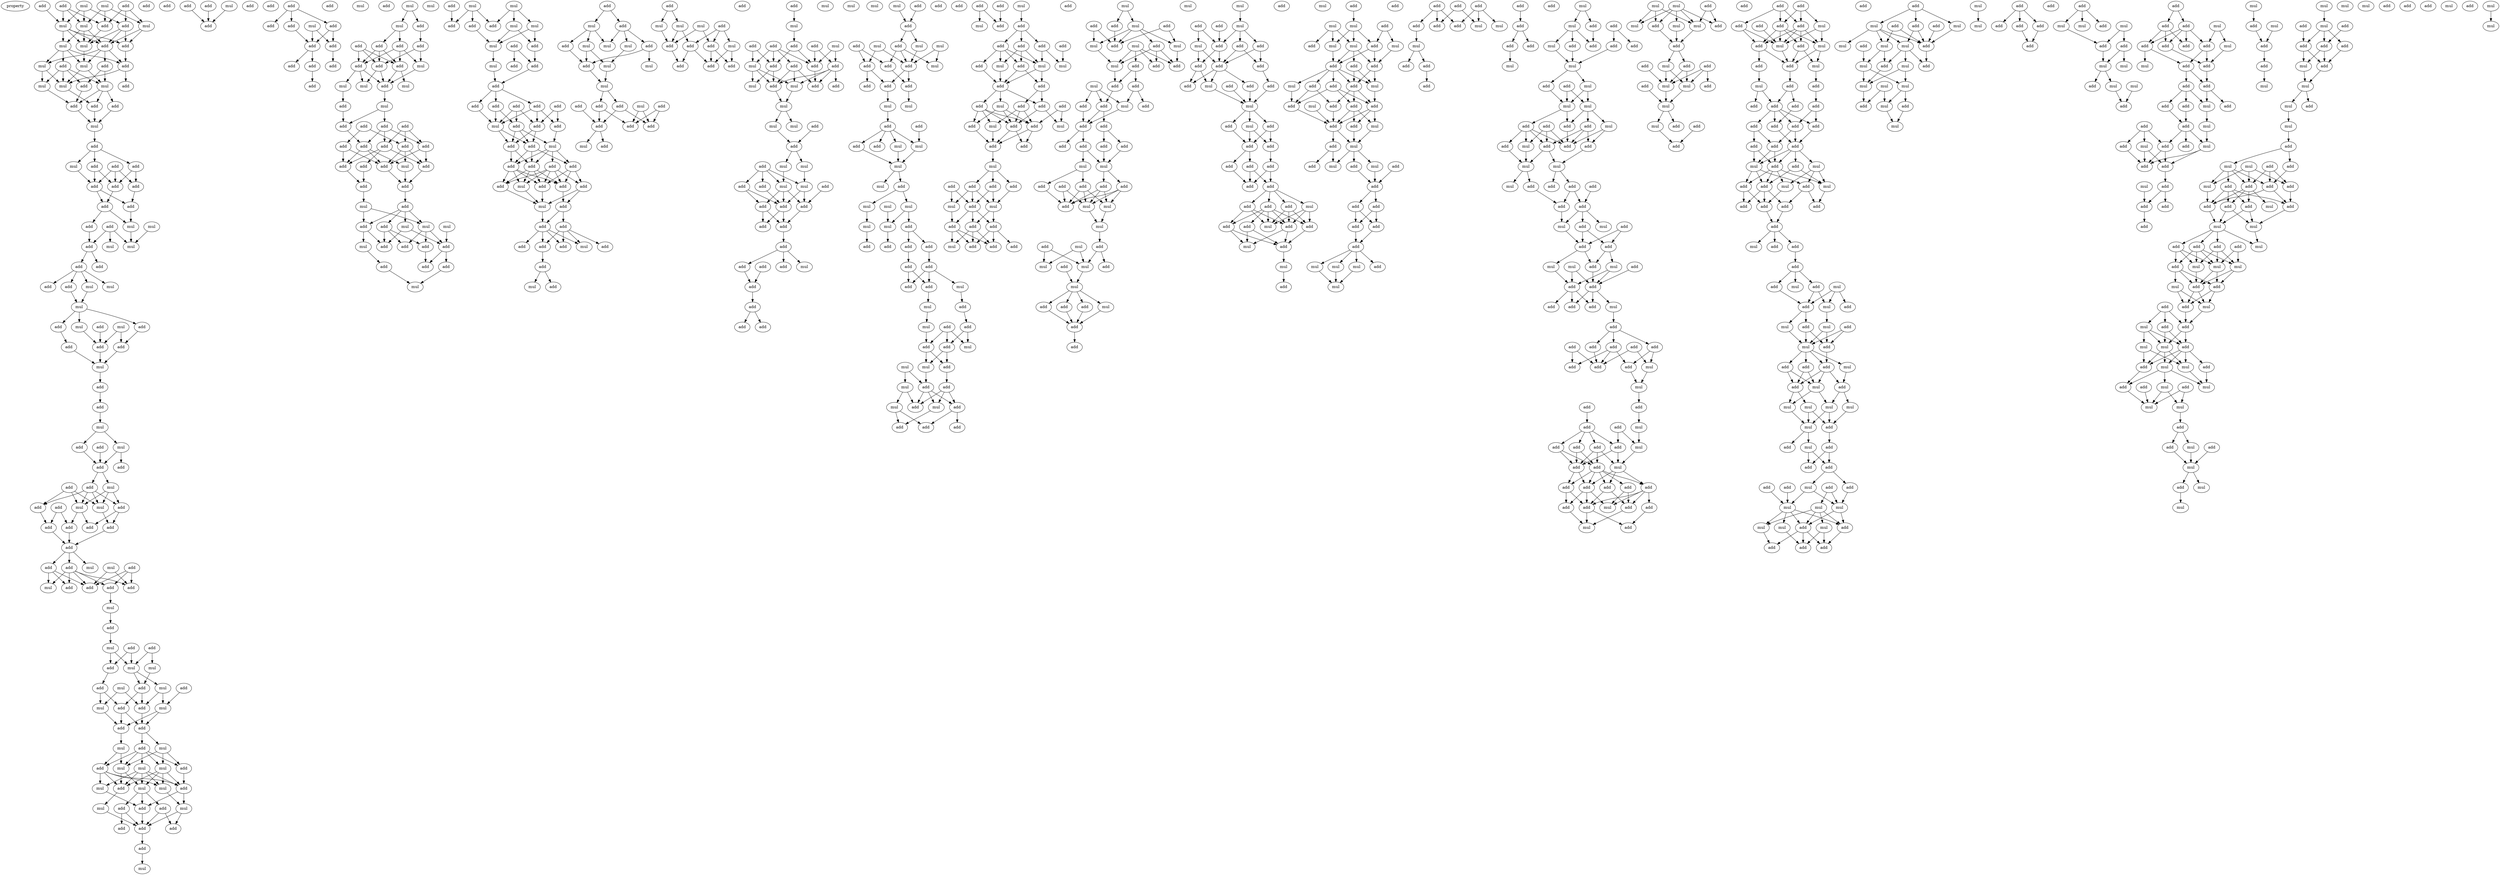 digraph {
    node [fontcolor=black]
    property [mul=2,lf=1.9]
    0 [ label = add ];
    1 [ label = add ];
    2 [ label = add ];
    3 [ label = mul ];
    4 [ label = mul ];
    5 [ label = add ];
    6 [ label = mul ];
    7 [ label = mul ];
    8 [ label = mul ];
    9 [ label = add ];
    10 [ label = add ];
    11 [ label = mul ];
    12 [ label = add ];
    13 [ label = mul ];
    14 [ label = add ];
    15 [ label = add ];
    16 [ label = mul ];
    17 [ label = add ];
    18 [ label = mul ];
    19 [ label = add ];
    20 [ label = add ];
    21 [ label = mul ];
    22 [ label = mul ];
    23 [ label = mul ];
    24 [ label = add ];
    25 [ label = add ];
    26 [ label = add ];
    27 [ label = mul ];
    28 [ label = add ];
    29 [ label = add ];
    30 [ label = add ];
    31 [ label = add ];
    32 [ label = add ];
    33 [ label = mul ];
    34 [ label = add ];
    35 [ label = add ];
    36 [ label = add ];
    37 [ label = add ];
    38 [ label = add ];
    39 [ label = add ];
    40 [ label = add ];
    41 [ label = add ];
    42 [ label = mul ];
    43 [ label = mul ];
    44 [ label = mul ];
    45 [ label = mul ];
    46 [ label = add ];
    47 [ label = add ];
    48 [ label = add ];
    49 [ label = add ];
    50 [ label = add ];
    51 [ label = mul ];
    52 [ label = mul ];
    53 [ label = mul ];
    54 [ label = mul ];
    55 [ label = add ];
    56 [ label = add ];
    57 [ label = mul ];
    58 [ label = add ];
    59 [ label = add ];
    60 [ label = add ];
    61 [ label = add ];
    62 [ label = mul ];
    63 [ label = add ];
    64 [ label = add ];
    65 [ label = add ];
    66 [ label = mul ];
    67 [ label = add ];
    68 [ label = add ];
    69 [ label = mul ];
    70 [ label = add ];
    71 [ label = mul ];
    72 [ label = add ];
    73 [ label = add ];
    74 [ label = add ];
    75 [ label = mul ];
    76 [ label = add ];
    77 [ label = add ];
    78 [ label = add ];
    79 [ label = mul ];
    80 [ label = mul ];
    81 [ label = add ];
    82 [ label = add ];
    83 [ label = add ];
    84 [ label = add ];
    85 [ label = add ];
    86 [ label = add ];
    87 [ label = add ];
    88 [ label = add ];
    89 [ label = mul ];
    90 [ label = mul ];
    91 [ label = add ];
    92 [ label = add ];
    93 [ label = mul ];
    94 [ label = add ];
    95 [ label = add ];
    96 [ label = add ];
    97 [ label = add ];
    98 [ label = mul ];
    99 [ label = add ];
    100 [ label = add ];
    101 [ label = add ];
    102 [ label = add ];
    103 [ label = mul ];
    104 [ label = mul ];
    105 [ label = add ];
    106 [ label = mul ];
    107 [ label = add ];
    108 [ label = add ];
    109 [ label = mul ];
    110 [ label = add ];
    111 [ label = mul ];
    112 [ label = mul ];
    113 [ label = add ];
    114 [ label = mul ];
    115 [ label = add ];
    116 [ label = add ];
    117 [ label = add ];
    118 [ label = add ];
    119 [ label = mul ];
    120 [ label = add ];
    121 [ label = mul ];
    122 [ label = add ];
    123 [ label = mul ];
    124 [ label = add ];
    125 [ label = mul ];
    126 [ label = mul ];
    127 [ label = add ];
    128 [ label = add ];
    129 [ label = mul ];
    130 [ label = mul ];
    131 [ label = mul ];
    132 [ label = add ];
    133 [ label = mul ];
    134 [ label = mul ];
    135 [ label = add ];
    136 [ label = add ];
    137 [ label = add ];
    138 [ label = add ];
    139 [ label = add ];
    140 [ label = add ];
    141 [ label = mul ];
    142 [ label = add ];
    143 [ label = add ];
    144 [ label = add ];
    145 [ label = add ];
    146 [ label = mul ];
    147 [ label = add ];
    148 [ label = add ];
    149 [ label = add ];
    150 [ label = add ];
    151 [ label = add ];
    152 [ label = add ];
    153 [ label = mul ];
    154 [ label = add ];
    155 [ label = add ];
    156 [ label = mul ];
    157 [ label = mul ];
    158 [ label = add ];
    159 [ label = add ];
    160 [ label = add ];
    161 [ label = add ];
    162 [ label = add ];
    163 [ label = mul ];
    164 [ label = add ];
    165 [ label = add ];
    166 [ label = add ];
    167 [ label = mul ];
    168 [ label = add ];
    169 [ label = mul ];
    170 [ label = mul ];
    171 [ label = add ];
    172 [ label = mul ];
    173 [ label = add ];
    174 [ label = add ];
    175 [ label = add ];
    176 [ label = add ];
    177 [ label = add ];
    178 [ label = add ];
    179 [ label = add ];
    180 [ label = add ];
    181 [ label = add ];
    182 [ label = add ];
    183 [ label = add ];
    184 [ label = add ];
    185 [ label = add ];
    186 [ label = mul ];
    187 [ label = mul ];
    188 [ label = add ];
    189 [ label = add ];
    190 [ label = mul ];
    191 [ label = add ];
    192 [ label = mul ];
    193 [ label = add ];
    194 [ label = add ];
    195 [ label = mul ];
    196 [ label = mul ];
    197 [ label = add ];
    198 [ label = add ];
    199 [ label = add ];
    200 [ label = add ];
    201 [ label = mul ];
    202 [ label = add ];
    203 [ label = add ];
    204 [ label = add ];
    205 [ label = mul ];
    206 [ label = mul ];
    207 [ label = mul ];
    208 [ label = add ];
    209 [ label = add ];
    210 [ label = mul ];
    211 [ label = add ];
    212 [ label = add ];
    213 [ label = mul ];
    214 [ label = mul ];
    215 [ label = add ];
    216 [ label = add ];
    217 [ label = add ];
    218 [ label = add ];
    219 [ label = mul ];
    220 [ label = add ];
    221 [ label = add ];
    222 [ label = add ];
    223 [ label = add ];
    224 [ label = add ];
    225 [ label = add ];
    226 [ label = mul ];
    227 [ label = add ];
    228 [ label = add ];
    229 [ label = add ];
    230 [ label = mul ];
    231 [ label = add ];
    232 [ label = add ];
    233 [ label = add ];
    234 [ label = add ];
    235 [ label = add ];
    236 [ label = add ];
    237 [ label = mul ];
    238 [ label = add ];
    239 [ label = add ];
    240 [ label = add ];
    241 [ label = add ];
    242 [ label = add ];
    243 [ label = mul ];
    244 [ label = add ];
    245 [ label = add ];
    246 [ label = add ];
    247 [ label = mul ];
    248 [ label = add ];
    249 [ label = add ];
    250 [ label = add ];
    251 [ label = add ];
    252 [ label = mul ];
    253 [ label = add ];
    254 [ label = add ];
    255 [ label = mul ];
    256 [ label = add ];
    257 [ label = mul ];
    258 [ label = add ];
    259 [ label = mul ];
    260 [ label = add ];
    261 [ label = mul ];
    262 [ label = add ];
    263 [ label = mul ];
    264 [ label = mul ];
    265 [ label = mul ];
    266 [ label = mul ];
    267 [ label = add ];
    268 [ label = add ];
    269 [ label = add ];
    270 [ label = add ];
    271 [ label = add ];
    272 [ label = add ];
    273 [ label = add ];
    274 [ label = mul ];
    275 [ label = add ];
    276 [ label = add ];
    277 [ label = mul ];
    278 [ label = mul ];
    279 [ label = mul ];
    280 [ label = add ];
    281 [ label = add ];
    282 [ label = mul ];
    283 [ label = add ];
    284 [ label = add ];
    285 [ label = add ];
    286 [ label = add ];
    287 [ label = add ];
    288 [ label = add ];
    289 [ label = add ];
    290 [ label = mul ];
    291 [ label = mul ];
    292 [ label = add ];
    293 [ label = add ];
    294 [ label = add ];
    295 [ label = add ];
    296 [ label = mul ];
    297 [ label = add ];
    298 [ label = mul ];
    299 [ label = add ];
    300 [ label = add ];
    301 [ label = add ];
    302 [ label = add ];
    303 [ label = mul ];
    304 [ label = add ];
    305 [ label = add ];
    306 [ label = mul ];
    307 [ label = mul ];
    308 [ label = mul ];
    309 [ label = mul ];
    310 [ label = add ];
    311 [ label = mul ];
    312 [ label = add ];
    313 [ label = mul ];
    314 [ label = mul ];
    315 [ label = add ];
    316 [ label = mul ];
    317 [ label = add ];
    318 [ label = mul ];
    319 [ label = add ];
    320 [ label = add ];
    321 [ label = add ];
    322 [ label = add ];
    323 [ label = add ];
    324 [ label = add ];
    325 [ label = add ];
    326 [ label = add ];
    327 [ label = add ];
    328 [ label = add ];
    329 [ label = add ];
    330 [ label = mul ];
    331 [ label = mul ];
    332 [ label = add ];
    333 [ label = add ];
    334 [ label = mul ];
    335 [ label = add ];
    336 [ label = add ];
    337 [ label = add ];
    338 [ label = add ];
    339 [ label = add ];
    340 [ label = mul ];
    341 [ label = mul ];
    342 [ label = mul ];
    343 [ label = add ];
    344 [ label = add ];
    345 [ label = add ];
    346 [ label = mul ];
    347 [ label = add ];
    348 [ label = add ];
    349 [ label = add ];
    350 [ label = add ];
    351 [ label = mul ];
    352 [ label = mul ];
    353 [ label = add ];
    354 [ label = add ];
    355 [ label = mul ];
    356 [ label = add ];
    357 [ label = mul ];
    358 [ label = add ];
    359 [ label = mul ];
    360 [ label = mul ];
    361 [ label = add ];
    362 [ label = mul ];
    363 [ label = mul ];
    364 [ label = mul ];
    365 [ label = add ];
    366 [ label = mul ];
    367 [ label = add ];
    368 [ label = mul ];
    369 [ label = add ];
    370 [ label = add ];
    371 [ label = add ];
    372 [ label = add ];
    373 [ label = add ];
    374 [ label = add ];
    375 [ label = add ];
    376 [ label = add ];
    377 [ label = mul ];
    378 [ label = add ];
    379 [ label = mul ];
    380 [ label = add ];
    381 [ label = add ];
    382 [ label = mul ];
    383 [ label = add ];
    384 [ label = add ];
    385 [ label = mul ];
    386 [ label = add ];
    387 [ label = mul ];
    388 [ label = mul ];
    389 [ label = add ];
    390 [ label = add ];
    391 [ label = mul ];
    392 [ label = add ];
    393 [ label = mul ];
    394 [ label = add ];
    395 [ label = add ];
    396 [ label = mul ];
    397 [ label = add ];
    398 [ label = add ];
    399 [ label = add ];
    400 [ label = add ];
    401 [ label = add ];
    402 [ label = mul ];
    403 [ label = add ];
    404 [ label = mul ];
    405 [ label = add ];
    406 [ label = add ];
    407 [ label = add ];
    408 [ label = add ];
    409 [ label = add ];
    410 [ label = add ];
    411 [ label = mul ];
    412 [ label = add ];
    413 [ label = mul ];
    414 [ label = mul ];
    415 [ label = add ];
    416 [ label = add ];
    417 [ label = add ];
    418 [ label = add ];
    419 [ label = add ];
    420 [ label = mul ];
    421 [ label = add ];
    422 [ label = mul ];
    423 [ label = add ];
    424 [ label = add ];
    425 [ label = mul ];
    426 [ label = add ];
    427 [ label = add ];
    428 [ label = add ];
    429 [ label = mul ];
    430 [ label = add ];
    431 [ label = add ];
    432 [ label = add ];
    433 [ label = add ];
    434 [ label = add ];
    435 [ label = add ];
    436 [ label = mul ];
    437 [ label = mul ];
    438 [ label = add ];
    439 [ label = add ];
    440 [ label = add ];
    441 [ label = add ];
    442 [ label = add ];
    443 [ label = mul ];
    444 [ label = add ];
    445 [ label = mul ];
    446 [ label = add ];
    447 [ label = mul ];
    448 [ label = add ];
    449 [ label = add ];
    450 [ label = add ];
    451 [ label = mul ];
    452 [ label = mul ];
    453 [ label = add ];
    454 [ label = mul ];
    455 [ label = mul ];
    456 [ label = add ];
    457 [ label = add ];
    458 [ label = add ];
    459 [ label = add ];
    460 [ label = add ];
    461 [ label = mul ];
    462 [ label = add ];
    463 [ label = mul ];
    464 [ label = add ];
    465 [ label = add ];
    466 [ label = add ];
    467 [ label = add ];
    468 [ label = add ];
    469 [ label = add ];
    470 [ label = add ];
    471 [ label = add ];
    472 [ label = mul ];
    473 [ label = mul ];
    474 [ label = add ];
    475 [ label = add ];
    476 [ label = add ];
    477 [ label = add ];
    478 [ label = add ];
    479 [ label = mul ];
    480 [ label = mul ];
    481 [ label = add ];
    482 [ label = mul ];
    483 [ label = mul ];
    484 [ label = mul ];
    485 [ label = add ];
    486 [ label = add ];
    487 [ label = mul ];
    488 [ label = mul ];
    489 [ label = add ];
    490 [ label = add ];
    491 [ label = mul ];
    492 [ label = add ];
    493 [ label = add ];
    494 [ label = add ];
    495 [ label = mul ];
    496 [ label = add ];
    497 [ label = add ];
    498 [ label = mul ];
    499 [ label = mul ];
    500 [ label = add ];
    501 [ label = add ];
    502 [ label = add ];
    503 [ label = add ];
    504 [ label = mul ];
    505 [ label = add ];
    506 [ label = add ];
    507 [ label = add ];
    508 [ label = add ];
    509 [ label = add ];
    510 [ label = add ];
    511 [ label = add ];
    512 [ label = add ];
    513 [ label = mul ];
    514 [ label = mul ];
    515 [ label = add ];
    516 [ label = mul ];
    517 [ label = add ];
    518 [ label = add ];
    519 [ label = add ];
    520 [ label = add ];
    521 [ label = mul ];
    522 [ label = add ];
    523 [ label = add ];
    524 [ label = add ];
    525 [ label = add ];
    526 [ label = add ];
    527 [ label = add ];
    528 [ label = add ];
    529 [ label = add ];
    530 [ label = mul ];
    531 [ label = add ];
    532 [ label = mul ];
    533 [ label = add ];
    534 [ label = add ];
    535 [ label = add ];
    536 [ label = add ];
    537 [ label = mul ];
    538 [ label = mul ];
    539 [ label = add ];
    540 [ label = add ];
    541 [ label = mul ];
    542 [ label = add ];
    543 [ label = mul ];
    544 [ label = add ];
    545 [ label = add ];
    546 [ label = mul ];
    547 [ label = mul ];
    548 [ label = mul ];
    549 [ label = add ];
    550 [ label = add ];
    551 [ label = add ];
    552 [ label = mul ];
    553 [ label = mul ];
    554 [ label = add ];
    555 [ label = add ];
    556 [ label = add ];
    557 [ label = add ];
    558 [ label = mul ];
    559 [ label = add ];
    560 [ label = add ];
    561 [ label = add ];
    562 [ label = mul ];
    563 [ label = add ];
    564 [ label = add ];
    565 [ label = mul ];
    566 [ label = add ];
    567 [ label = add ];
    568 [ label = add ];
    569 [ label = mul ];
    570 [ label = mul ];
    571 [ label = add ];
    572 [ label = add ];
    573 [ label = add ];
    574 [ label = add ];
    575 [ label = add ];
    576 [ label = add ];
    577 [ label = add ];
    578 [ label = add ];
    579 [ label = mul ];
    580 [ label = mul ];
    581 [ label = mul ];
    582 [ label = add ];
    583 [ label = mul ];
    584 [ label = add ];
    585 [ label = add ];
    586 [ label = add ];
    587 [ label = add ];
    588 [ label = add ];
    589 [ label = mul ];
    590 [ label = add ];
    591 [ label = mul ];
    592 [ label = mul ];
    593 [ label = add ];
    594 [ label = add ];
    595 [ label = add ];
    596 [ label = add ];
    597 [ label = add ];
    598 [ label = add ];
    599 [ label = add ];
    600 [ label = add ];
    601 [ label = mul ];
    602 [ label = mul ];
    603 [ label = mul ];
    604 [ label = add ];
    605 [ label = add ];
    606 [ label = add ];
    607 [ label = mul ];
    608 [ label = add ];
    609 [ label = add ];
    610 [ label = add ];
    611 [ label = mul ];
    612 [ label = mul ];
    613 [ label = add ];
    614 [ label = add ];
    615 [ label = mul ];
    616 [ label = mul ];
    617 [ label = add ];
    618 [ label = add ];
    619 [ label = mul ];
    620 [ label = add ];
    621 [ label = add ];
    622 [ label = add ];
    623 [ label = add ];
    624 [ label = add ];
    625 [ label = mul ];
    626 [ label = add ];
    627 [ label = mul ];
    628 [ label = mul ];
    629 [ label = add ];
    630 [ label = add ];
    631 [ label = add ];
    632 [ label = mul ];
    633 [ label = add ];
    634 [ label = add ];
    635 [ label = add ];
    636 [ label = mul ];
    637 [ label = add ];
    638 [ label = mul ];
    639 [ label = add ];
    640 [ label = add ];
    641 [ label = add ];
    642 [ label = mul ];
    643 [ label = add ];
    644 [ label = add ];
    645 [ label = mul ];
    646 [ label = mul ];
    647 [ label = add ];
    648 [ label = add ];
    649 [ label = add ];
    650 [ label = add ];
    651 [ label = add ];
    652 [ label = mul ];
    653 [ label = add ];
    654 [ label = add ];
    655 [ label = add ];
    656 [ label = add ];
    657 [ label = add ];
    658 [ label = add ];
    659 [ label = add ];
    660 [ label = mul ];
    661 [ label = add ];
    662 [ label = add ];
    663 [ label = mul ];
    664 [ label = add ];
    665 [ label = add ];
    666 [ label = add ];
    667 [ label = mul ];
    668 [ label = add ];
    669 [ label = add ];
    670 [ label = mul ];
    671 [ label = add ];
    672 [ label = add ];
    673 [ label = add ];
    674 [ label = mul ];
    675 [ label = add ];
    676 [ label = add ];
    677 [ label = add ];
    678 [ label = add ];
    679 [ label = add ];
    680 [ label = add ];
    681 [ label = add ];
    682 [ label = add ];
    683 [ label = add ];
    684 [ label = mul ];
    685 [ label = add ];
    686 [ label = add ];
    687 [ label = mul ];
    688 [ label = add ];
    689 [ label = mul ];
    690 [ label = add ];
    691 [ label = mul ];
    692 [ label = add ];
    693 [ label = add ];
    694 [ label = mul ];
    695 [ label = mul ];
    696 [ label = mul ];
    697 [ label = add ];
    698 [ label = add ];
    699 [ label = add ];
    700 [ label = add ];
    701 [ label = mul ];
    702 [ label = mul ];
    703 [ label = mul ];
    704 [ label = add ];
    705 [ label = add ];
    706 [ label = mul ];
    707 [ label = mul ];
    708 [ label = add ];
    709 [ label = add ];
    710 [ label = add ];
    711 [ label = add ];
    712 [ label = add ];
    713 [ label = add ];
    714 [ label = add ];
    715 [ label = add ];
    716 [ label = mul ];
    717 [ label = add ];
    718 [ label = add ];
    719 [ label = add ];
    720 [ label = add ];
    721 [ label = mul ];
    722 [ label = mul ];
    723 [ label = add ];
    724 [ label = add ];
    725 [ label = mul ];
    726 [ label = add ];
    727 [ label = add ];
    728 [ label = mul ];
    729 [ label = add ];
    730 [ label = add ];
    731 [ label = add ];
    732 [ label = add ];
    733 [ label = add ];
    734 [ label = add ];
    735 [ label = add ];
    736 [ label = add ];
    737 [ label = add ];
    738 [ label = add ];
    739 [ label = add ];
    740 [ label = add ];
    741 [ label = mul ];
    742 [ label = add ];
    743 [ label = mul ];
    744 [ label = mul ];
    745 [ label = add ];
    746 [ label = add ];
    747 [ label = add ];
    748 [ label = mul ];
    749 [ label = add ];
    750 [ label = add ];
    751 [ label = add ];
    752 [ label = add ];
    753 [ label = add ];
    754 [ label = add ];
    755 [ label = mul ];
    756 [ label = add ];
    757 [ label = add ];
    758 [ label = add ];
    759 [ label = add ];
    760 [ label = mul ];
    761 [ label = add ];
    762 [ label = mul ];
    763 [ label = add ];
    764 [ label = add ];
    765 [ label = mul ];
    766 [ label = mul ];
    767 [ label = add ];
    768 [ label = add ];
    769 [ label = mul ];
    770 [ label = add ];
    771 [ label = mul ];
    772 [ label = mul ];
    773 [ label = add ];
    774 [ label = add ];
    775 [ label = add ];
    776 [ label = mul ];
    777 [ label = add ];
    778 [ label = add ];
    779 [ label = mul ];
    780 [ label = mul ];
    781 [ label = mul ];
    782 [ label = mul ];
    783 [ label = mul ];
    784 [ label = add ];
    785 [ label = add ];
    786 [ label = add ];
    787 [ label = mul ];
    788 [ label = add ];
    789 [ label = add ];
    790 [ label = add ];
    791 [ label = add ];
    792 [ label = add ];
    793 [ label = add ];
    794 [ label = mul ];
    795 [ label = mul ];
    796 [ label = mul ];
    797 [ label = mul ];
    798 [ label = add ];
    799 [ label = mul ];
    800 [ label = mul ];
    801 [ label = mul ];
    802 [ label = add ];
    803 [ label = add ];
    804 [ label = add ];
    805 [ label = add ];
    806 [ label = add ];
    807 [ label = add ];
    808 [ label = add ];
    809 [ label = mul ];
    810 [ label = add ];
    811 [ label = mul ];
    812 [ label = mul ];
    813 [ label = mul ];
    814 [ label = mul ];
    815 [ label = add ];
    816 [ label = add ];
    817 [ label = mul ];
    818 [ label = add ];
    819 [ label = add ];
    820 [ label = mul ];
    821 [ label = mul ];
    822 [ label = mul ];
    823 [ label = mul ];
    824 [ label = add ];
    825 [ label = mul ];
    826 [ label = add ];
    827 [ label = mul ];
    828 [ label = mul ];
    829 [ label = mul ];
    830 [ label = add ];
    831 [ label = add ];
    832 [ label = add ];
    833 [ label = add ];
    834 [ label = add ];
    835 [ label = add ];
    836 [ label = add ];
    837 [ label = mul ];
    838 [ label = mul ];
    839 [ label = mul ];
    840 [ label = add ];
    841 [ label = add ];
    842 [ label = add ];
    843 [ label = mul ];
    844 [ label = mul ];
    845 [ label = add ];
    846 [ label = mul ];
    847 [ label = mul ];
    848 [ label = add ];
    849 [ label = add ];
    850 [ label = add ];
    851 [ label = mul ];
    852 [ label = add ];
    853 [ label = add ];
    854 [ label = add ];
    855 [ label = mul ];
    856 [ label = add ];
    857 [ label = add ];
    858 [ label = add ];
    859 [ label = add ];
    860 [ label = mul ];
    861 [ label = add ];
    862 [ label = add ];
    863 [ label = add ];
    864 [ label = mul ];
    865 [ label = add ];
    866 [ label = add ];
    867 [ label = mul ];
    868 [ label = add ];
    869 [ label = add ];
    870 [ label = add ];
    871 [ label = add ];
    872 [ label = mul ];
    873 [ label = add ];
    874 [ label = mul ];
    875 [ label = add ];
    876 [ label = add ];
    877 [ label = mul ];
    878 [ label = add ];
    879 [ label = add ];
    880 [ label = add ];
    881 [ label = add ];
    882 [ label = mul ];
    883 [ label = add ];
    884 [ label = mul ];
    885 [ label = add ];
    886 [ label = add ];
    887 [ label = mul ];
    888 [ label = mul ];
    889 [ label = add ];
    890 [ label = mul ];
    891 [ label = add ];
    892 [ label = add ];
    893 [ label = add ];
    894 [ label = mul ];
    895 [ label = add ];
    896 [ label = add ];
    897 [ label = mul ];
    898 [ label = mul ];
    899 [ label = mul ];
    900 [ label = add ];
    901 [ label = mul ];
    902 [ label = add ];
    903 [ label = mul ];
    904 [ label = add ];
    905 [ label = add ];
    906 [ label = mul ];
    907 [ label = add ];
    908 [ label = add ];
    909 [ label = mul ];
    910 [ label = add ];
    911 [ label = mul ];
    912 [ label = add ];
    913 [ label = add ];
    914 [ label = add ];
    915 [ label = add ];
    916 [ label = add ];
    917 [ label = add ];
    918 [ label = add ];
    919 [ label = mul ];
    920 [ label = mul ];
    921 [ label = mul ];
    922 [ label = add ];
    923 [ label = add ];
    924 [ label = add ];
    925 [ label = add ];
    926 [ label = mul ];
    927 [ label = mul ];
    928 [ label = add ];
    929 [ label = mul ];
    930 [ label = mul ];
    931 [ label = add ];
    932 [ label = add ];
    933 [ label = mul ];
    934 [ label = add ];
    935 [ label = add ];
    936 [ label = mul ];
    937 [ label = mul ];
    938 [ label = add ];
    939 [ label = add ];
    940 [ label = mul ];
    941 [ label = add ];
    942 [ label = mul ];
    943 [ label = mul ];
    944 [ label = add ];
    945 [ label = add ];
    946 [ label = mul ];
    947 [ label = mul ];
    948 [ label = add ];
    949 [ label = add ];
    950 [ label = mul ];
    951 [ label = add ];
    952 [ label = mul ];
    953 [ label = mul ];
    954 [ label = add ];
    955 [ label = add ];
    956 [ label = mul ];
    957 [ label = add ];
    958 [ label = add ];
    959 [ label = mul ];
    960 [ label = add ];
    961 [ label = mul ];
    962 [ label = add ];
    963 [ label = mul ];
    964 [ label = mul ];
    965 [ label = mul ];
    966 [ label = mul ];
    0 -> 8 [ name = 0 ];
    1 -> 5 [ name = 1 ];
    1 -> 6 [ name = 2 ];
    1 -> 8 [ name = 3 ];
    2 -> 5 [ name = 4 ];
    2 -> 7 [ name = 5 ];
    2 -> 9 [ name = 6 ];
    3 -> 6 [ name = 7 ];
    3 -> 8 [ name = 8 ];
    3 -> 9 [ name = 9 ];
    4 -> 5 [ name = 10 ];
    4 -> 6 [ name = 11 ];
    4 -> 7 [ name = 12 ];
    5 -> 11 [ name = 13 ];
    6 -> 10 [ name = 14 ];
    6 -> 11 [ name = 15 ];
    6 -> 13 [ name = 16 ];
    7 -> 10 [ name = 17 ];
    7 -> 12 [ name = 18 ];
    8 -> 10 [ name = 19 ];
    8 -> 11 [ name = 20 ];
    8 -> 12 [ name = 21 ];
    8 -> 13 [ name = 22 ];
    9 -> 10 [ name = 23 ];
    9 -> 11 [ name = 24 ];
    9 -> 12 [ name = 25 ];
    10 -> 14 [ name = 26 ];
    10 -> 15 [ name = 27 ];
    10 -> 16 [ name = 28 ];
    10 -> 18 [ name = 29 ];
    11 -> 16 [ name = 30 ];
    12 -> 15 [ name = 31 ];
    13 -> 15 [ name = 32 ];
    13 -> 16 [ name = 33 ];
    13 -> 17 [ name = 34 ];
    13 -> 18 [ name = 35 ];
    14 -> 19 [ name = 36 ];
    14 -> 22 [ name = 37 ];
    15 -> 20 [ name = 38 ];
    15 -> 23 [ name = 39 ];
    16 -> 22 [ name = 40 ];
    16 -> 23 [ name = 41 ];
    17 -> 19 [ name = 42 ];
    17 -> 21 [ name = 43 ];
    17 -> 22 [ name = 44 ];
    17 -> 23 [ name = 45 ];
    18 -> 21 [ name = 46 ];
    18 -> 23 [ name = 47 ];
    19 -> 26 [ name = 48 ];
    21 -> 26 [ name = 49 ];
    22 -> 24 [ name = 50 ];
    22 -> 25 [ name = 51 ];
    22 -> 26 [ name = 52 ];
    23 -> 25 [ name = 53 ];
    24 -> 27 [ name = 54 ];
    25 -> 27 [ name = 55 ];
    26 -> 27 [ name = 56 ];
    27 -> 28 [ name = 57 ];
    28 -> 30 [ name = 58 ];
    28 -> 33 [ name = 59 ];
    28 -> 34 [ name = 60 ];
    30 -> 36 [ name = 61 ];
    30 -> 37 [ name = 62 ];
    32 -> 35 [ name = 63 ];
    32 -> 36 [ name = 64 ];
    32 -> 37 [ name = 65 ];
    33 -> 36 [ name = 66 ];
    34 -> 35 [ name = 67 ];
    34 -> 37 [ name = 68 ];
    35 -> 39 [ name = 69 ];
    36 -> 38 [ name = 70 ];
    36 -> 39 [ name = 71 ];
    37 -> 38 [ name = 72 ];
    38 -> 40 [ name = 73 ];
    38 -> 42 [ name = 74 ];
    39 -> 42 [ name = 75 ];
    40 -> 46 [ name = 76 ];
    41 -> 44 [ name = 77 ];
    41 -> 45 [ name = 78 ];
    41 -> 46 [ name = 79 ];
    42 -> 44 [ name = 80 ];
    43 -> 44 [ name = 81 ];
    46 -> 47 [ name = 82 ];
    46 -> 48 [ name = 83 ];
    47 -> 49 [ name = 84 ];
    47 -> 50 [ name = 85 ];
    47 -> 51 [ name = 86 ];
    47 -> 52 [ name = 87 ];
    50 -> 53 [ name = 88 ];
    51 -> 53 [ name = 89 ];
    53 -> 54 [ name = 90 ];
    53 -> 55 [ name = 91 ];
    53 -> 56 [ name = 92 ];
    54 -> 61 [ name = 93 ];
    55 -> 60 [ name = 94 ];
    56 -> 59 [ name = 95 ];
    57 -> 59 [ name = 96 ];
    57 -> 61 [ name = 97 ];
    58 -> 61 [ name = 98 ];
    59 -> 62 [ name = 99 ];
    60 -> 62 [ name = 100 ];
    61 -> 62 [ name = 101 ];
    62 -> 64 [ name = 102 ];
    63 -> 68 [ name = 103 ];
    64 -> 67 [ name = 104 ];
    65 -> 68 [ name = 105 ];
    66 -> 68 [ name = 106 ];
    67 -> 69 [ name = 107 ];
    69 -> 71 [ name = 108 ];
    69 -> 72 [ name = 109 ];
    70 -> 74 [ name = 110 ];
    71 -> 73 [ name = 111 ];
    71 -> 74 [ name = 112 ];
    72 -> 74 [ name = 113 ];
    74 -> 75 [ name = 114 ];
    74 -> 76 [ name = 115 ];
    75 -> 79 [ name = 116 ];
    75 -> 80 [ name = 117 ];
    75 -> 82 [ name = 118 ];
    76 -> 79 [ name = 119 ];
    76 -> 80 [ name = 120 ];
    76 -> 81 [ name = 121 ];
    76 -> 82 [ name = 122 ];
    77 -> 79 [ name = 123 ];
    77 -> 80 [ name = 124 ];
    77 -> 81 [ name = 125 ];
    78 -> 84 [ name = 126 ];
    78 -> 85 [ name = 127 ];
    79 -> 83 [ name = 128 ];
    79 -> 84 [ name = 129 ];
    80 -> 86 [ name = 130 ];
    81 -> 85 [ name = 131 ];
    82 -> 83 [ name = 132 ];
    82 -> 86 [ name = 133 ];
    84 -> 87 [ name = 134 ];
    85 -> 87 [ name = 135 ];
    86 -> 87 [ name = 136 ];
    87 -> 90 [ name = 137 ];
    87 -> 91 [ name = 138 ];
    87 -> 92 [ name = 139 ];
    88 -> 94 [ name = 140 ];
    88 -> 95 [ name = 141 ];
    88 -> 97 [ name = 142 ];
    89 -> 94 [ name = 143 ];
    89 -> 95 [ name = 144 ];
    91 -> 93 [ name = 145 ];
    91 -> 94 [ name = 146 ];
    91 -> 95 [ name = 147 ];
    91 -> 96 [ name = 148 ];
    91 -> 97 [ name = 149 ];
    92 -> 93 [ name = 150 ];
    92 -> 95 [ name = 151 ];
    92 -> 96 [ name = 152 ];
    97 -> 98 [ name = 153 ];
    98 -> 100 [ name = 154 ];
    100 -> 103 [ name = 155 ];
    101 -> 104 [ name = 156 ];
    101 -> 106 [ name = 157 ];
    102 -> 104 [ name = 158 ];
    102 -> 105 [ name = 159 ];
    103 -> 104 [ name = 160 ];
    103 -> 105 [ name = 161 ];
    104 -> 108 [ name = 162 ];
    104 -> 111 [ name = 163 ];
    105 -> 110 [ name = 164 ];
    106 -> 108 [ name = 165 ];
    107 -> 112 [ name = 166 ];
    108 -> 113 [ name = 167 ];
    108 -> 115 [ name = 168 ];
    109 -> 114 [ name = 169 ];
    109 -> 115 [ name = 170 ];
    110 -> 113 [ name = 171 ];
    110 -> 114 [ name = 172 ];
    111 -> 112 [ name = 173 ];
    111 -> 115 [ name = 174 ];
    112 -> 116 [ name = 175 ];
    112 -> 118 [ name = 176 ];
    113 -> 116 [ name = 177 ];
    113 -> 118 [ name = 178 ];
    114 -> 118 [ name = 179 ];
    115 -> 116 [ name = 180 ];
    116 -> 120 [ name = 181 ];
    116 -> 121 [ name = 182 ];
    118 -> 119 [ name = 183 ];
    119 -> 122 [ name = 184 ];
    119 -> 125 [ name = 185 ];
    120 -> 122 [ name = 186 ];
    120 -> 123 [ name = 187 ];
    120 -> 124 [ name = 188 ];
    120 -> 125 [ name = 189 ];
    120 -> 126 [ name = 190 ];
    121 -> 123 [ name = 191 ];
    121 -> 124 [ name = 192 ];
    121 -> 125 [ name = 193 ];
    122 -> 127 [ name = 194 ];
    122 -> 128 [ name = 195 ];
    122 -> 129 [ name = 196 ];
    122 -> 130 [ name = 197 ];
    123 -> 127 [ name = 198 ];
    123 -> 128 [ name = 199 ];
    123 -> 129 [ name = 200 ];
    123 -> 131 [ name = 201 ];
    124 -> 127 [ name = 202 ];
    125 -> 128 [ name = 203 ];
    125 -> 131 [ name = 204 ];
    126 -> 127 [ name = 205 ];
    126 -> 128 [ name = 206 ];
    126 -> 129 [ name = 207 ];
    126 -> 130 [ name = 208 ];
    126 -> 131 [ name = 209 ];
    127 -> 132 [ name = 210 ];
    127 -> 134 [ name = 211 ];
    128 -> 133 [ name = 212 ];
    129 -> 134 [ name = 213 ];
    130 -> 132 [ name = 214 ];
    131 -> 132 [ name = 215 ];
    131 -> 135 [ name = 216 ];
    131 -> 136 [ name = 217 ];
    132 -> 138 [ name = 218 ];
    133 -> 138 [ name = 219 ];
    134 -> 137 [ name = 220 ];
    134 -> 138 [ name = 221 ];
    135 -> 137 [ name = 222 ];
    135 -> 138 [ name = 223 ];
    136 -> 138 [ name = 224 ];
    136 -> 139 [ name = 225 ];
    138 -> 140 [ name = 226 ];
    140 -> 141 [ name = 227 ];
    142 -> 143 [ name = 228 ];
    142 -> 144 [ name = 229 ];
    142 -> 145 [ name = 230 ];
    144 -> 148 [ name = 231 ];
    144 -> 149 [ name = 232 ];
    145 -> 148 [ name = 233 ];
    146 -> 148 [ name = 234 ];
    146 -> 149 [ name = 235 ];
    148 -> 150 [ name = 236 ];
    148 -> 152 [ name = 237 ];
    149 -> 151 [ name = 238 ];
    152 -> 155 [ name = 239 ];
    156 -> 157 [ name = 240 ];
    156 -> 158 [ name = 241 ];
    157 -> 159 [ name = 242 ];
    157 -> 162 [ name = 243 ];
    158 -> 161 [ name = 244 ];
    159 -> 164 [ name = 245 ];
    159 -> 165 [ name = 246 ];
    159 -> 166 [ name = 247 ];
    160 -> 164 [ name = 248 ];
    160 -> 165 [ name = 249 ];
    160 -> 166 [ name = 250 ];
    161 -> 163 [ name = 251 ];
    161 -> 164 [ name = 252 ];
    162 -> 163 [ name = 253 ];
    162 -> 165 [ name = 254 ];
    162 -> 166 [ name = 255 ];
    163 -> 168 [ name = 256 ];
    164 -> 168 [ name = 257 ];
    164 -> 170 [ name = 258 ];
    165 -> 168 [ name = 259 ];
    165 -> 169 [ name = 260 ];
    166 -> 167 [ name = 261 ];
    166 -> 168 [ name = 262 ];
    166 -> 170 [ name = 263 ];
    167 -> 171 [ name = 264 ];
    168 -> 172 [ name = 265 ];
    171 -> 174 [ name = 266 ];
    172 -> 174 [ name = 267 ];
    172 -> 175 [ name = 268 ];
    173 -> 177 [ name = 269 ];
    173 -> 178 [ name = 270 ];
    173 -> 179 [ name = 271 ];
    174 -> 180 [ name = 272 ];
    175 -> 177 [ name = 273 ];
    175 -> 179 [ name = 274 ];
    175 -> 180 [ name = 275 ];
    176 -> 178 [ name = 276 ];
    176 -> 181 [ name = 277 ];
    177 -> 182 [ name = 278 ];
    177 -> 183 [ name = 279 ];
    177 -> 184 [ name = 280 ];
    178 -> 183 [ name = 281 ];
    178 -> 185 [ name = 282 ];
    178 -> 186 [ name = 283 ];
    179 -> 183 [ name = 284 ];
    179 -> 185 [ name = 285 ];
    180 -> 184 [ name = 286 ];
    180 -> 185 [ name = 287 ];
    180 -> 186 [ name = 288 ];
    181 -> 184 [ name = 289 ];
    181 -> 185 [ name = 290 ];
    182 -> 188 [ name = 291 ];
    183 -> 189 [ name = 292 ];
    184 -> 188 [ name = 293 ];
    185 -> 189 [ name = 294 ];
    186 -> 189 [ name = 295 ];
    188 -> 190 [ name = 296 ];
    189 -> 191 [ name = 297 ];
    190 -> 193 [ name = 298 ];
    190 -> 195 [ name = 299 ];
    191 -> 193 [ name = 300 ];
    191 -> 194 [ name = 301 ];
    191 -> 195 [ name = 302 ];
    191 -> 196 [ name = 303 ];
    192 -> 198 [ name = 304 ];
    193 -> 197 [ name = 305 ];
    193 -> 201 [ name = 306 ];
    194 -> 197 [ name = 307 ];
    194 -> 199 [ name = 308 ];
    194 -> 200 [ name = 309 ];
    195 -> 198 [ name = 310 ];
    195 -> 199 [ name = 311 ];
    195 -> 200 [ name = 312 ];
    196 -> 197 [ name = 313 ];
    196 -> 198 [ name = 314 ];
    198 -> 203 [ name = 315 ];
    198 -> 204 [ name = 316 ];
    200 -> 204 [ name = 317 ];
    201 -> 202 [ name = 318 ];
    202 -> 205 [ name = 319 ];
    203 -> 205 [ name = 320 ];
    206 -> 210 [ name = 321 ];
    206 -> 212 [ name = 322 ];
    206 -> 213 [ name = 323 ];
    207 -> 209 [ name = 324 ];
    207 -> 211 [ name = 325 ];
    207 -> 212 [ name = 326 ];
    208 -> 209 [ name = 327 ];
    210 -> 214 [ name = 328 ];
    210 -> 215 [ name = 329 ];
    211 -> 214 [ name = 330 ];
    213 -> 214 [ name = 331 ];
    213 -> 215 [ name = 332 ];
    214 -> 219 [ name = 333 ];
    215 -> 217 [ name = 334 ];
    216 -> 217 [ name = 335 ];
    216 -> 218 [ name = 336 ];
    217 -> 220 [ name = 337 ];
    219 -> 220 [ name = 338 ];
    220 -> 221 [ name = 339 ];
    220 -> 223 [ name = 340 ];
    220 -> 224 [ name = 341 ];
    221 -> 226 [ name = 342 ];
    221 -> 227 [ name = 343 ];
    221 -> 229 [ name = 344 ];
    222 -> 227 [ name = 345 ];
    222 -> 229 [ name = 346 ];
    223 -> 226 [ name = 347 ];
    224 -> 226 [ name = 348 ];
    224 -> 228 [ name = 349 ];
    225 -> 226 [ name = 350 ];
    225 -> 227 [ name = 351 ];
    225 -> 228 [ name = 352 ];
    226 -> 231 [ name = 353 ];
    226 -> 232 [ name = 354 ];
    227 -> 231 [ name = 355 ];
    227 -> 232 [ name = 356 ];
    228 -> 230 [ name = 357 ];
    228 -> 231 [ name = 358 ];
    228 -> 232 [ name = 359 ];
    229 -> 230 [ name = 360 ];
    230 -> 233 [ name = 361 ];
    230 -> 234 [ name = 362 ];
    230 -> 235 [ name = 363 ];
    230 -> 236 [ name = 364 ];
    231 -> 234 [ name = 365 ];
    231 -> 235 [ name = 366 ];
    232 -> 233 [ name = 367 ];
    232 -> 234 [ name = 368 ];
    232 -> 235 [ name = 369 ];
    233 -> 239 [ name = 370 ];
    233 -> 240 [ name = 371 ];
    233 -> 241 [ name = 372 ];
    234 -> 237 [ name = 373 ];
    234 -> 238 [ name = 374 ];
    234 -> 240 [ name = 375 ];
    234 -> 241 [ name = 376 ];
    235 -> 237 [ name = 377 ];
    235 -> 238 [ name = 378 ];
    235 -> 240 [ name = 379 ];
    235 -> 241 [ name = 380 ];
    236 -> 237 [ name = 381 ];
    236 -> 238 [ name = 382 ];
    236 -> 239 [ name = 383 ];
    236 -> 240 [ name = 384 ];
    236 -> 241 [ name = 385 ];
    237 -> 243 [ name = 386 ];
    238 -> 243 [ name = 387 ];
    239 -> 242 [ name = 388 ];
    239 -> 243 [ name = 389 ];
    240 -> 243 [ name = 390 ];
    241 -> 242 [ name = 391 ];
    242 -> 244 [ name = 392 ];
    242 -> 245 [ name = 393 ];
    243 -> 245 [ name = 394 ];
    244 -> 246 [ name = 395 ];
    244 -> 247 [ name = 396 ];
    244 -> 249 [ name = 397 ];
    244 -> 250 [ name = 398 ];
    245 -> 247 [ name = 399 ];
    245 -> 248 [ name = 400 ];
    245 -> 249 [ name = 401 ];
    245 -> 250 [ name = 402 ];
    249 -> 251 [ name = 403 ];
    251 -> 252 [ name = 404 ];
    251 -> 253 [ name = 405 ];
    254 -> 255 [ name = 406 ];
    254 -> 256 [ name = 407 ];
    255 -> 257 [ name = 408 ];
    255 -> 259 [ name = 409 ];
    255 -> 260 [ name = 410 ];
    256 -> 258 [ name = 411 ];
    256 -> 259 [ name = 412 ];
    256 -> 261 [ name = 413 ];
    257 -> 262 [ name = 414 ];
    257 -> 264 [ name = 415 ];
    258 -> 262 [ name = 416 ];
    258 -> 263 [ name = 417 ];
    260 -> 262 [ name = 418 ];
    261 -> 264 [ name = 419 ];
    262 -> 265 [ name = 420 ];
    264 -> 265 [ name = 421 ];
    265 -> 268 [ name = 422 ];
    265 -> 270 [ name = 423 ];
    266 -> 272 [ name = 424 ];
    266 -> 273 [ name = 425 ];
    267 -> 272 [ name = 426 ];
    267 -> 273 [ name = 427 ];
    268 -> 271 [ name = 428 ];
    268 -> 272 [ name = 429 ];
    269 -> 271 [ name = 430 ];
    270 -> 271 [ name = 431 ];
    270 -> 273 [ name = 432 ];
    271 -> 274 [ name = 433 ];
    271 -> 275 [ name = 434 ];
    276 -> 278 [ name = 435 ];
    276 -> 279 [ name = 436 ];
    277 -> 283 [ name = 437 ];
    277 -> 284 [ name = 438 ];
    278 -> 283 [ name = 439 ];
    279 -> 281 [ name = 440 ];
    279 -> 283 [ name = 441 ];
    280 -> 281 [ name = 442 ];
    280 -> 282 [ name = 443 ];
    280 -> 284 [ name = 444 ];
    281 -> 285 [ name = 445 ];
    281 -> 287 [ name = 446 ];
    282 -> 285 [ name = 447 ];
    282 -> 286 [ name = 448 ];
    283 -> 287 [ name = 449 ];
    284 -> 285 [ name = 450 ];
    284 -> 286 [ name = 451 ];
    289 -> 291 [ name = 452 ];
    291 -> 293 [ name = 453 ];
    292 -> 297 [ name = 454 ];
    292 -> 298 [ name = 455 ];
    292 -> 300 [ name = 456 ];
    292 -> 301 [ name = 457 ];
    293 -> 297 [ name = 458 ];
    293 -> 300 [ name = 459 ];
    294 -> 297 [ name = 460 ];
    294 -> 298 [ name = 461 ];
    295 -> 299 [ name = 462 ];
    295 -> 300 [ name = 463 ];
    296 -> 299 [ name = 464 ];
    296 -> 300 [ name = 465 ];
    297 -> 303 [ name = 466 ];
    297 -> 304 [ name = 467 ];
    298 -> 303 [ name = 468 ];
    298 -> 304 [ name = 469 ];
    298 -> 306 [ name = 470 ];
    299 -> 302 [ name = 471 ];
    299 -> 304 [ name = 472 ];
    299 -> 305 [ name = 473 ];
    299 -> 306 [ name = 474 ];
    300 -> 305 [ name = 475 ];
    301 -> 304 [ name = 476 ];
    301 -> 305 [ name = 477 ];
    301 -> 306 [ name = 478 ];
    304 -> 307 [ name = 479 ];
    306 -> 307 [ name = 480 ];
    307 -> 308 [ name = 481 ];
    307 -> 309 [ name = 482 ];
    308 -> 312 [ name = 483 ];
    310 -> 312 [ name = 484 ];
    312 -> 313 [ name = 485 ];
    312 -> 314 [ name = 486 ];
    313 -> 318 [ name = 487 ];
    314 -> 316 [ name = 488 ];
    315 -> 316 [ name = 489 ];
    315 -> 317 [ name = 490 ];
    315 -> 318 [ name = 491 ];
    315 -> 319 [ name = 492 ];
    316 -> 321 [ name = 493 ];
    316 -> 322 [ name = 494 ];
    316 -> 323 [ name = 495 ];
    317 -> 321 [ name = 496 ];
    318 -> 321 [ name = 497 ];
    318 -> 323 [ name = 498 ];
    319 -> 321 [ name = 499 ];
    319 -> 322 [ name = 500 ];
    320 -> 323 [ name = 501 ];
    321 -> 324 [ name = 502 ];
    321 -> 325 [ name = 503 ];
    322 -> 324 [ name = 504 ];
    322 -> 325 [ name = 505 ];
    323 -> 325 [ name = 506 ];
    325 -> 326 [ name = 507 ];
    326 -> 327 [ name = 508 ];
    326 -> 329 [ name = 509 ];
    326 -> 330 [ name = 510 ];
    327 -> 332 [ name = 511 ];
    328 -> 332 [ name = 512 ];
    332 -> 333 [ name = 513 ];
    333 -> 335 [ name = 514 ];
    333 -> 336 [ name = 515 ];
    334 -> 338 [ name = 516 ];
    337 -> 338 [ name = 517 ];
    338 -> 339 [ name = 518 ];
    338 -> 342 [ name = 519 ];
    339 -> 344 [ name = 520 ];
    339 -> 346 [ name = 521 ];
    339 -> 347 [ name = 522 ];
    340 -> 345 [ name = 523 ];
    340 -> 347 [ name = 524 ];
    341 -> 346 [ name = 525 ];
    341 -> 347 [ name = 526 ];
    342 -> 347 [ name = 527 ];
    343 -> 344 [ name = 528 ];
    343 -> 345 [ name = 529 ];
    344 -> 350 [ name = 530 ];
    345 -> 348 [ name = 531 ];
    345 -> 349 [ name = 532 ];
    347 -> 349 [ name = 533 ];
    347 -> 350 [ name = 534 ];
    349 -> 351 [ name = 535 ];
    350 -> 352 [ name = 536 ];
    351 -> 353 [ name = 537 ];
    353 -> 355 [ name = 538 ];
    353 -> 356 [ name = 539 ];
    353 -> 357 [ name = 540 ];
    353 -> 358 [ name = 541 ];
    354 -> 355 [ name = 542 ];
    355 -> 359 [ name = 543 ];
    356 -> 359 [ name = 544 ];
    357 -> 359 [ name = 545 ];
    359 -> 360 [ name = 546 ];
    359 -> 361 [ name = 547 ];
    361 -> 362 [ name = 548 ];
    361 -> 363 [ name = 549 ];
    362 -> 368 [ name = 550 ];
    363 -> 366 [ name = 551 ];
    363 -> 367 [ name = 552 ];
    364 -> 366 [ name = 553 ];
    366 -> 371 [ name = 554 ];
    367 -> 369 [ name = 555 ];
    367 -> 370 [ name = 556 ];
    368 -> 372 [ name = 557 ];
    369 -> 373 [ name = 558 ];
    370 -> 374 [ name = 559 ];
    373 -> 375 [ name = 560 ];
    373 -> 376 [ name = 561 ];
    374 -> 375 [ name = 562 ];
    374 -> 376 [ name = 563 ];
    374 -> 377 [ name = 564 ];
    376 -> 379 [ name = 565 ];
    377 -> 378 [ name = 566 ];
    378 -> 383 [ name = 567 ];
    379 -> 382 [ name = 568 ];
    381 -> 384 [ name = 569 ];
    381 -> 385 [ name = 570 ];
    381 -> 386 [ name = 571 ];
    382 -> 384 [ name = 572 ];
    383 -> 385 [ name = 573 ];
    383 -> 386 [ name = 574 ];
    384 -> 388 [ name = 575 ];
    384 -> 389 [ name = 576 ];
    386 -> 388 [ name = 577 ];
    386 -> 389 [ name = 578 ];
    387 -> 391 [ name = 579 ];
    387 -> 392 [ name = 580 ];
    388 -> 392 [ name = 581 ];
    389 -> 390 [ name = 582 ];
    390 -> 394 [ name = 583 ];
    390 -> 395 [ name = 584 ];
    390 -> 396 [ name = 585 ];
    391 -> 393 [ name = 586 ];
    391 -> 395 [ name = 587 ];
    392 -> 394 [ name = 588 ];
    392 -> 395 [ name = 589 ];
    392 -> 396 [ name = 590 ];
    393 -> 397 [ name = 591 ];
    393 -> 399 [ name = 592 ];
    394 -> 398 [ name = 593 ];
    394 -> 399 [ name = 594 ];
    396 -> 397 [ name = 595 ];
    400 -> 402 [ name = 596 ];
    400 -> 403 [ name = 597 ];
    401 -> 403 [ name = 598 ];
    404 -> 405 [ name = 599 ];
    405 -> 406 [ name = 600 ];
    405 -> 407 [ name = 601 ];
    405 -> 408 [ name = 602 ];
    406 -> 410 [ name = 603 ];
    406 -> 413 [ name = 604 ];
    406 -> 414 [ name = 605 ];
    407 -> 411 [ name = 606 ];
    407 -> 413 [ name = 607 ];
    408 -> 410 [ name = 608 ];
    408 -> 412 [ name = 609 ];
    408 -> 413 [ name = 610 ];
    408 -> 414 [ name = 611 ];
    409 -> 411 [ name = 612 ];
    410 -> 415 [ name = 613 ];
    410 -> 416 [ name = 614 ];
    412 -> 415 [ name = 615 ];
    413 -> 415 [ name = 616 ];
    413 -> 416 [ name = 617 ];
    414 -> 415 [ name = 618 ];
    415 -> 419 [ name = 619 ];
    415 -> 420 [ name = 620 ];
    415 -> 421 [ name = 621 ];
    416 -> 418 [ name = 622 ];
    416 -> 421 [ name = 623 ];
    417 -> 424 [ name = 624 ];
    417 -> 425 [ name = 625 ];
    418 -> 422 [ name = 626 ];
    418 -> 423 [ name = 627 ];
    418 -> 424 [ name = 628 ];
    419 -> 422 [ name = 629 ];
    419 -> 423 [ name = 630 ];
    419 -> 424 [ name = 631 ];
    419 -> 426 [ name = 632 ];
    420 -> 423 [ name = 633 ];
    420 -> 424 [ name = 634 ];
    420 -> 426 [ name = 635 ];
    421 -> 423 [ name = 636 ];
    421 -> 425 [ name = 637 ];
    422 -> 427 [ name = 638 ];
    423 -> 427 [ name = 639 ];
    423 -> 428 [ name = 640 ];
    424 -> 427 [ name = 641 ];
    424 -> 428 [ name = 642 ];
    426 -> 427 [ name = 643 ];
    427 -> 429 [ name = 644 ];
    429 -> 431 [ name = 645 ];
    429 -> 432 [ name = 646 ];
    429 -> 433 [ name = 647 ];
    431 -> 435 [ name = 648 ];
    431 -> 436 [ name = 649 ];
    431 -> 437 [ name = 650 ];
    432 -> 435 [ name = 651 ];
    432 -> 436 [ name = 652 ];
    433 -> 436 [ name = 653 ];
    434 -> 435 [ name = 654 ];
    434 -> 437 [ name = 655 ];
    435 -> 438 [ name = 656 ];
    435 -> 439 [ name = 657 ];
    435 -> 440 [ name = 658 ];
    436 -> 439 [ name = 659 ];
    436 -> 440 [ name = 660 ];
    437 -> 438 [ name = 661 ];
    438 -> 442 [ name = 662 ];
    438 -> 443 [ name = 663 ];
    438 -> 444 [ name = 664 ];
    439 -> 441 [ name = 665 ];
    439 -> 442 [ name = 666 ];
    439 -> 444 [ name = 667 ];
    440 -> 442 [ name = 668 ];
    440 -> 443 [ name = 669 ];
    440 -> 444 [ name = 670 ];
    445 -> 447 [ name = 671 ];
    445 -> 449 [ name = 672 ];
    446 -> 450 [ name = 673 ];
    446 -> 454 [ name = 674 ];
    447 -> 450 [ name = 675 ];
    447 -> 452 [ name = 676 ];
    447 -> 453 [ name = 677 ];
    447 -> 454 [ name = 678 ];
    448 -> 450 [ name = 679 ];
    448 -> 452 [ name = 680 ];
    449 -> 450 [ name = 681 ];
    451 -> 455 [ name = 682 ];
    451 -> 456 [ name = 683 ];
    451 -> 457 [ name = 684 ];
    451 -> 458 [ name = 685 ];
    452 -> 455 [ name = 686 ];
    453 -> 455 [ name = 687 ];
    453 -> 457 [ name = 688 ];
    453 -> 458 [ name = 689 ];
    454 -> 457 [ name = 690 ];
    455 -> 460 [ name = 691 ];
    456 -> 459 [ name = 692 ];
    456 -> 460 [ name = 693 ];
    459 -> 462 [ name = 694 ];
    459 -> 463 [ name = 695 ];
    460 -> 464 [ name = 696 ];
    461 -> 463 [ name = 697 ];
    461 -> 464 [ name = 698 ];
    461 -> 465 [ name = 699 ];
    463 -> 466 [ name = 700 ];
    464 -> 466 [ name = 701 ];
    464 -> 467 [ name = 702 ];
    465 -> 466 [ name = 703 ];
    466 -> 469 [ name = 704 ];
    466 -> 471 [ name = 705 ];
    467 -> 468 [ name = 706 ];
    467 -> 470 [ name = 707 ];
    468 -> 473 [ name = 708 ];
    470 -> 473 [ name = 709 ];
    471 -> 472 [ name = 710 ];
    471 -> 473 [ name = 711 ];
    472 -> 475 [ name = 712 ];
    472 -> 478 [ name = 713 ];
    473 -> 474 [ name = 714 ];
    473 -> 476 [ name = 715 ];
    474 -> 479 [ name = 716 ];
    474 -> 480 [ name = 717 ];
    474 -> 481 [ name = 718 ];
    475 -> 479 [ name = 719 ];
    475 -> 480 [ name = 720 ];
    475 -> 481 [ name = 721 ];
    476 -> 479 [ name = 722 ];
    476 -> 480 [ name = 723 ];
    476 -> 481 [ name = 724 ];
    477 -> 480 [ name = 725 ];
    477 -> 481 [ name = 726 ];
    478 -> 481 [ name = 727 ];
    479 -> 482 [ name = 728 ];
    480 -> 482 [ name = 729 ];
    482 -> 485 [ name = 730 ];
    484 -> 487 [ name = 731 ];
    484 -> 488 [ name = 732 ];
    485 -> 487 [ name = 733 ];
    485 -> 489 [ name = 734 ];
    486 -> 487 [ name = 735 ];
    486 -> 488 [ name = 736 ];
    487 -> 491 [ name = 737 ];
    490 -> 491 [ name = 738 ];
    491 -> 492 [ name = 739 ];
    491 -> 493 [ name = 740 ];
    491 -> 494 [ name = 741 ];
    491 -> 495 [ name = 742 ];
    492 -> 496 [ name = 743 ];
    493 -> 496 [ name = 744 ];
    494 -> 496 [ name = 745 ];
    495 -> 496 [ name = 746 ];
    496 -> 497 [ name = 747 ];
    498 -> 499 [ name = 748 ];
    499 -> 502 [ name = 749 ];
    499 -> 503 [ name = 750 ];
    499 -> 505 [ name = 751 ];
    500 -> 502 [ name = 752 ];
    500 -> 504 [ name = 753 ];
    501 -> 502 [ name = 754 ];
    502 -> 506 [ name = 755 ];
    502 -> 508 [ name = 756 ];
    503 -> 506 [ name = 757 ];
    503 -> 507 [ name = 758 ];
    504 -> 506 [ name = 759 ];
    504 -> 508 [ name = 760 ];
    505 -> 506 [ name = 761 ];
    505 -> 507 [ name = 762 ];
    506 -> 509 [ name = 763 ];
    506 -> 510 [ name = 764 ];
    506 -> 513 [ name = 765 ];
    507 -> 512 [ name = 766 ];
    508 -> 510 [ name = 767 ];
    508 -> 513 [ name = 768 ];
    509 -> 514 [ name = 769 ];
    511 -> 514 [ name = 770 ];
    512 -> 514 [ name = 771 ];
    513 -> 514 [ name = 772 ];
    514 -> 515 [ name = 773 ];
    514 -> 516 [ name = 774 ];
    514 -> 517 [ name = 775 ];
    515 -> 519 [ name = 776 ];
    515 -> 520 [ name = 777 ];
    516 -> 519 [ name = 778 ];
    516 -> 520 [ name = 779 ];
    517 -> 519 [ name = 780 ];
    519 -> 522 [ name = 781 ];
    519 -> 523 [ name = 782 ];
    520 -> 524 [ name = 783 ];
    522 -> 526 [ name = 784 ];
    523 -> 525 [ name = 785 ];
    523 -> 526 [ name = 786 ];
    524 -> 525 [ name = 787 ];
    524 -> 526 [ name = 788 ];
    525 -> 527 [ name = 789 ];
    525 -> 528 [ name = 790 ];
    525 -> 529 [ name = 791 ];
    525 -> 530 [ name = 792 ];
    527 -> 531 [ name = 793 ];
    527 -> 532 [ name = 794 ];
    527 -> 534 [ name = 795 ];
    528 -> 532 [ name = 796 ];
    528 -> 533 [ name = 797 ];
    528 -> 534 [ name = 798 ];
    529 -> 531 [ name = 799 ];
    529 -> 532 [ name = 800 ];
    529 -> 533 [ name = 801 ];
    529 -> 534 [ name = 802 ];
    529 -> 535 [ name = 803 ];
    530 -> 532 [ name = 804 ];
    530 -> 533 [ name = 805 ];
    530 -> 534 [ name = 806 ];
    531 -> 536 [ name = 807 ];
    531 -> 537 [ name = 808 ];
    533 -> 536 [ name = 809 ];
    534 -> 536 [ name = 810 ];
    534 -> 537 [ name = 811 ];
    535 -> 536 [ name = 812 ];
    535 -> 537 [ name = 813 ];
    536 -> 538 [ name = 814 ];
    538 -> 540 [ name = 815 ];
    539 -> 541 [ name = 816 ];
    541 -> 544 [ name = 817 ];
    541 -> 546 [ name = 818 ];
    541 -> 547 [ name = 819 ];
    542 -> 544 [ name = 820 ];
    542 -> 548 [ name = 821 ];
    543 -> 545 [ name = 822 ];
    543 -> 546 [ name = 823 ];
    543 -> 547 [ name = 824 ];
    544 -> 550 [ name = 825 ];
    544 -> 551 [ name = 826 ];
    546 -> 550 [ name = 827 ];
    547 -> 549 [ name = 828 ];
    547 -> 550 [ name = 829 ];
    547 -> 551 [ name = 830 ];
    548 -> 551 [ name = 831 ];
    549 -> 553 [ name = 832 ];
    549 -> 556 [ name = 833 ];
    550 -> 552 [ name = 834 ];
    550 -> 553 [ name = 835 ];
    550 -> 554 [ name = 836 ];
    550 -> 555 [ name = 837 ];
    550 -> 556 [ name = 838 ];
    551 -> 553 [ name = 839 ];
    551 -> 556 [ name = 840 ];
    552 -> 557 [ name = 841 ];
    553 -> 559 [ name = 842 ];
    554 -> 557 [ name = 843 ];
    554 -> 559 [ name = 844 ];
    554 -> 561 [ name = 845 ];
    555 -> 557 [ name = 846 ];
    555 -> 560 [ name = 847 ];
    556 -> 559 [ name = 848 ];
    556 -> 560 [ name = 849 ];
    556 -> 561 [ name = 850 ];
    557 -> 563 [ name = 851 ];
    558 -> 563 [ name = 852 ];
    559 -> 562 [ name = 853 ];
    559 -> 563 [ name = 854 ];
    559 -> 564 [ name = 855 ];
    560 -> 563 [ name = 856 ];
    561 -> 562 [ name = 857 ];
    561 -> 563 [ name = 858 ];
    561 -> 564 [ name = 859 ];
    562 -> 565 [ name = 860 ];
    563 -> 565 [ name = 861 ];
    563 -> 566 [ name = 862 ];
    564 -> 565 [ name = 863 ];
    565 -> 569 [ name = 864 ];
    565 -> 570 [ name = 865 ];
    565 -> 571 [ name = 866 ];
    566 -> 568 [ name = 867 ];
    566 -> 570 [ name = 868 ];
    567 -> 572 [ name = 869 ];
    569 -> 572 [ name = 870 ];
    571 -> 572 [ name = 871 ];
    572 -> 573 [ name = 872 ];
    572 -> 574 [ name = 873 ];
    573 -> 575 [ name = 874 ];
    573 -> 576 [ name = 875 ];
    574 -> 575 [ name = 876 ];
    574 -> 576 [ name = 877 ];
    575 -> 577 [ name = 878 ];
    576 -> 577 [ name = 879 ];
    577 -> 579 [ name = 880 ];
    577 -> 580 [ name = 881 ];
    577 -> 581 [ name = 882 ];
    577 -> 582 [ name = 883 ];
    579 -> 583 [ name = 884 ];
    580 -> 583 [ name = 885 ];
    581 -> 583 [ name = 886 ];
    584 -> 587 [ name = 887 ];
    584 -> 588 [ name = 888 ];
    584 -> 590 [ name = 889 ];
    585 -> 587 [ name = 890 ];
    585 -> 591 [ name = 891 ];
    586 -> 588 [ name = 892 ];
    586 -> 589 [ name = 893 ];
    586 -> 591 [ name = 894 ];
    590 -> 592 [ name = 895 ];
    592 -> 593 [ name = 896 ];
    592 -> 594 [ name = 897 ];
    594 -> 595 [ name = 898 ];
    596 -> 597 [ name = 899 ];
    597 -> 598 [ name = 900 ];
    597 -> 600 [ name = 901 ];
    598 -> 601 [ name = 902 ];
    602 -> 603 [ name = 903 ];
    602 -> 605 [ name = 904 ];
    603 -> 606 [ name = 905 ];
    603 -> 607 [ name = 906 ];
    603 -> 610 [ name = 907 ];
    604 -> 608 [ name = 908 ];
    604 -> 609 [ name = 909 ];
    605 -> 606 [ name = 910 ];
    607 -> 611 [ name = 911 ];
    609 -> 611 [ name = 912 ];
    610 -> 611 [ name = 913 ];
    611 -> 612 [ name = 914 ];
    611 -> 613 [ name = 915 ];
    612 -> 615 [ name = 916 ];
    612 -> 616 [ name = 917 ];
    613 -> 616 [ name = 918 ];
    614 -> 615 [ name = 919 ];
    614 -> 616 [ name = 920 ];
    615 -> 619 [ name = 921 ];
    615 -> 620 [ name = 922 ];
    615 -> 621 [ name = 923 ];
    616 -> 618 [ name = 924 ];
    616 -> 621 [ name = 925 ];
    617 -> 622 [ name = 926 ];
    617 -> 625 [ name = 927 ];
    617 -> 626 [ name = 928 ];
    618 -> 622 [ name = 929 ];
    618 -> 624 [ name = 930 ];
    618 -> 625 [ name = 931 ];
    618 -> 626 [ name = 932 ];
    619 -> 623 [ name = 933 ];
    619 -> 626 [ name = 934 ];
    620 -> 622 [ name = 935 ];
    620 -> 623 [ name = 936 ];
    620 -> 626 [ name = 937 ];
    621 -> 626 [ name = 938 ];
    622 -> 627 [ name = 939 ];
    622 -> 628 [ name = 940 ];
    623 -> 628 [ name = 941 ];
    624 -> 627 [ name = 942 ];
    625 -> 627 [ name = 943 ];
    627 -> 631 [ name = 944 ];
    627 -> 632 [ name = 945 ];
    628 -> 629 [ name = 946 ];
    628 -> 633 [ name = 947 ];
    629 -> 634 [ name = 948 ];
    629 -> 635 [ name = 949 ];
    630 -> 635 [ name = 950 ];
    631 -> 634 [ name = 951 ];
    634 -> 636 [ name = 952 ];
    635 -> 636 [ name = 953 ];
    635 -> 637 [ name = 954 ];
    635 -> 638 [ name = 955 ];
    636 -> 640 [ name = 956 ];
    637 -> 640 [ name = 957 ];
    637 -> 641 [ name = 958 ];
    639 -> 640 [ name = 959 ];
    639 -> 641 [ name = 960 ];
    640 -> 642 [ name = 961 ];
    640 -> 643 [ name = 962 ];
    641 -> 643 [ name = 963 ];
    641 -> 645 [ name = 964 ];
    642 -> 648 [ name = 965 ];
    643 -> 647 [ name = 966 ];
    644 -> 647 [ name = 967 ];
    645 -> 647 [ name = 968 ];
    645 -> 648 [ name = 969 ];
    646 -> 647 [ name = 970 ];
    646 -> 648 [ name = 971 ];
    647 -> 649 [ name = 972 ];
    647 -> 651 [ name = 973 ];
    647 -> 652 [ name = 974 ];
    648 -> 649 [ name = 975 ];
    648 -> 650 [ name = 976 ];
    648 -> 651 [ name = 977 ];
    652 -> 653 [ name = 978 ];
    653 -> 654 [ name = 979 ];
    653 -> 656 [ name = 980 ];
    653 -> 658 [ name = 981 ];
    654 -> 659 [ name = 982 ];
    654 -> 661 [ name = 983 ];
    654 -> 662 [ name = 984 ];
    655 -> 660 [ name = 985 ];
    655 -> 661 [ name = 986 ];
    656 -> 661 [ name = 987 ];
    657 -> 659 [ name = 988 ];
    657 -> 661 [ name = 989 ];
    658 -> 660 [ name = 990 ];
    658 -> 662 [ name = 991 ];
    660 -> 663 [ name = 992 ];
    662 -> 663 [ name = 993 ];
    663 -> 665 [ name = 994 ];
    664 -> 666 [ name = 995 ];
    665 -> 667 [ name = 996 ];
    666 -> 669 [ name = 997 ];
    666 -> 671 [ name = 998 ];
    666 -> 672 [ name = 999 ];
    666 -> 673 [ name = 1000 ];
    667 -> 670 [ name = 1001 ];
    668 -> 670 [ name = 1002 ];
    668 -> 672 [ name = 1003 ];
    669 -> 675 [ name = 1004 ];
    669 -> 676 [ name = 1005 ];
    670 -> 674 [ name = 1006 ];
    671 -> 675 [ name = 1007 ];
    671 -> 676 [ name = 1008 ];
    672 -> 674 [ name = 1009 ];
    672 -> 676 [ name = 1010 ];
    673 -> 674 [ name = 1011 ];
    673 -> 675 [ name = 1012 ];
    673 -> 676 [ name = 1013 ];
    674 -> 679 [ name = 1014 ];
    674 -> 680 [ name = 1015 ];
    674 -> 681 [ name = 1016 ];
    675 -> 677 [ name = 1017 ];
    675 -> 678 [ name = 1018 ];
    675 -> 679 [ name = 1019 ];
    675 -> 680 [ name = 1020 ];
    675 -> 681 [ name = 1021 ];
    676 -> 678 [ name = 1022 ];
    676 -> 679 [ name = 1023 ];
    677 -> 684 [ name = 1024 ];
    677 -> 685 [ name = 1025 ];
    678 -> 682 [ name = 1026 ];
    678 -> 686 [ name = 1027 ];
    679 -> 682 [ name = 1028 ];
    679 -> 684 [ name = 1029 ];
    679 -> 686 [ name = 1030 ];
    680 -> 683 [ name = 1031 ];
    680 -> 684 [ name = 1032 ];
    680 -> 685 [ name = 1033 ];
    680 -> 686 [ name = 1034 ];
    681 -> 685 [ name = 1035 ];
    681 -> 686 [ name = 1036 ];
    682 -> 687 [ name = 1037 ];
    683 -> 688 [ name = 1038 ];
    685 -> 687 [ name = 1039 ];
    686 -> 687 [ name = 1040 ];
    686 -> 688 [ name = 1041 ];
    689 -> 692 [ name = 1042 ];
    689 -> 694 [ name = 1043 ];
    689 -> 695 [ name = 1044 ];
    690 -> 693 [ name = 1045 ];
    690 -> 695 [ name = 1046 ];
    691 -> 692 [ name = 1047 ];
    691 -> 693 [ name = 1048 ];
    691 -> 694 [ name = 1049 ];
    691 -> 695 [ name = 1050 ];
    691 -> 696 [ name = 1051 ];
    692 -> 697 [ name = 1052 ];
    695 -> 697 [ name = 1053 ];
    696 -> 697 [ name = 1054 ];
    697 -> 698 [ name = 1055 ];
    697 -> 701 [ name = 1056 ];
    698 -> 702 [ name = 1057 ];
    698 -> 703 [ name = 1058 ];
    699 -> 702 [ name = 1059 ];
    699 -> 703 [ name = 1060 ];
    699 -> 705 [ name = 1061 ];
    700 -> 702 [ name = 1062 ];
    701 -> 702 [ name = 1063 ];
    701 -> 703 [ name = 1064 ];
    702 -> 706 [ name = 1065 ];
    703 -> 706 [ name = 1066 ];
    704 -> 706 [ name = 1067 ];
    706 -> 707 [ name = 1068 ];
    706 -> 708 [ name = 1069 ];
    707 -> 711 [ name = 1070 ];
    709 -> 711 [ name = 1071 ];
    712 -> 716 [ name = 1072 ];
    712 -> 717 [ name = 1073 ];
    712 -> 718 [ name = 1074 ];
    713 -> 714 [ name = 1075 ];
    713 -> 717 [ name = 1076 ];
    713 -> 718 [ name = 1077 ];
    714 -> 720 [ name = 1078 ];
    714 -> 721 [ name = 1079 ];
    715 -> 721 [ name = 1080 ];
    716 -> 721 [ name = 1081 ];
    716 -> 722 [ name = 1082 ];
    717 -> 719 [ name = 1083 ];
    717 -> 720 [ name = 1084 ];
    717 -> 721 [ name = 1085 ];
    717 -> 722 [ name = 1086 ];
    718 -> 719 [ name = 1087 ];
    718 -> 720 [ name = 1088 ];
    718 -> 721 [ name = 1089 ];
    718 -> 722 [ name = 1090 ];
    719 -> 724 [ name = 1091 ];
    719 -> 725 [ name = 1092 ];
    720 -> 723 [ name = 1093 ];
    720 -> 724 [ name = 1094 ];
    721 -> 724 [ name = 1095 ];
    722 -> 724 [ name = 1096 ];
    722 -> 725 [ name = 1097 ];
    723 -> 728 [ name = 1098 ];
    724 -> 726 [ name = 1099 ];
    725 -> 727 [ name = 1100 ];
    726 -> 730 [ name = 1101 ];
    726 -> 732 [ name = 1102 ];
    727 -> 729 [ name = 1103 ];
    728 -> 730 [ name = 1104 ];
    728 -> 731 [ name = 1105 ];
    729 -> 733 [ name = 1106 ];
    729 -> 734 [ name = 1107 ];
    730 -> 733 [ name = 1108 ];
    730 -> 734 [ name = 1109 ];
    730 -> 735 [ name = 1110 ];
    730 -> 736 [ name = 1111 ];
    732 -> 735 [ name = 1112 ];
    733 -> 738 [ name = 1113 ];
    733 -> 739 [ name = 1114 ];
    734 -> 738 [ name = 1115 ];
    735 -> 738 [ name = 1116 ];
    736 -> 737 [ name = 1117 ];
    736 -> 739 [ name = 1118 ];
    737 -> 740 [ name = 1119 ];
    737 -> 743 [ name = 1120 ];
    738 -> 740 [ name = 1121 ];
    738 -> 741 [ name = 1122 ];
    738 -> 742 [ name = 1123 ];
    738 -> 743 [ name = 1124 ];
    739 -> 740 [ name = 1125 ];
    739 -> 743 [ name = 1126 ];
    740 -> 744 [ name = 1127 ];
    740 -> 746 [ name = 1128 ];
    740 -> 747 [ name = 1129 ];
    740 -> 748 [ name = 1130 ];
    741 -> 744 [ name = 1131 ];
    741 -> 745 [ name = 1132 ];
    741 -> 748 [ name = 1133 ];
    742 -> 744 [ name = 1134 ];
    742 -> 746 [ name = 1135 ];
    743 -> 745 [ name = 1136 ];
    743 -> 746 [ name = 1137 ];
    743 -> 747 [ name = 1138 ];
    744 -> 753 [ name = 1139 ];
    745 -> 750 [ name = 1140 ];
    745 -> 753 [ name = 1141 ];
    746 -> 749 [ name = 1142 ];
    746 -> 750 [ name = 1143 ];
    746 -> 752 [ name = 1144 ];
    747 -> 749 [ name = 1145 ];
    747 -> 752 [ name = 1146 ];
    748 -> 752 [ name = 1147 ];
    750 -> 754 [ name = 1148 ];
    752 -> 754 [ name = 1149 ];
    754 -> 755 [ name = 1150 ];
    754 -> 756 [ name = 1151 ];
    754 -> 757 [ name = 1152 ];
    757 -> 758 [ name = 1153 ];
    758 -> 759 [ name = 1154 ];
    758 -> 760 [ name = 1155 ];
    758 -> 761 [ name = 1156 ];
    759 -> 763 [ name = 1157 ];
    761 -> 763 [ name = 1158 ];
    761 -> 765 [ name = 1159 ];
    762 -> 763 [ name = 1160 ];
    762 -> 764 [ name = 1161 ];
    762 -> 765 [ name = 1162 ];
    763 -> 766 [ name = 1163 ];
    763 -> 767 [ name = 1164 ];
    765 -> 769 [ name = 1165 ];
    766 -> 771 [ name = 1166 ];
    767 -> 770 [ name = 1167 ];
    767 -> 771 [ name = 1168 ];
    768 -> 770 [ name = 1169 ];
    768 -> 771 [ name = 1170 ];
    769 -> 770 [ name = 1171 ];
    769 -> 771 [ name = 1172 ];
    770 -> 773 [ name = 1173 ];
    771 -> 772 [ name = 1174 ];
    771 -> 773 [ name = 1175 ];
    771 -> 774 [ name = 1176 ];
    771 -> 775 [ name = 1177 ];
    772 -> 778 [ name = 1178 ];
    773 -> 776 [ name = 1179 ];
    773 -> 777 [ name = 1180 ];
    773 -> 778 [ name = 1181 ];
    774 -> 776 [ name = 1182 ];
    774 -> 777 [ name = 1183 ];
    775 -> 776 [ name = 1184 ];
    775 -> 777 [ name = 1185 ];
    776 -> 779 [ name = 1186 ];
    776 -> 781 [ name = 1187 ];
    777 -> 780 [ name = 1188 ];
    777 -> 781 [ name = 1189 ];
    778 -> 779 [ name = 1190 ];
    778 -> 782 [ name = 1191 ];
    779 -> 783 [ name = 1192 ];
    779 -> 784 [ name = 1193 ];
    780 -> 783 [ name = 1194 ];
    780 -> 784 [ name = 1195 ];
    781 -> 783 [ name = 1196 ];
    782 -> 784 [ name = 1197 ];
    783 -> 786 [ name = 1198 ];
    783 -> 787 [ name = 1199 ];
    784 -> 785 [ name = 1200 ];
    785 -> 788 [ name = 1201 ];
    785 -> 789 [ name = 1202 ];
    787 -> 788 [ name = 1203 ];
    787 -> 789 [ name = 1204 ];
    788 -> 792 [ name = 1205 ];
    788 -> 794 [ name = 1206 ];
    790 -> 796 [ name = 1207 ];
    791 -> 796 [ name = 1208 ];
    792 -> 795 [ name = 1209 ];
    793 -> 795 [ name = 1210 ];
    793 -> 797 [ name = 1211 ];
    794 -> 795 [ name = 1212 ];
    794 -> 796 [ name = 1213 ];
    795 -> 798 [ name = 1214 ];
    795 -> 802 [ name = 1215 ];
    796 -> 798 [ name = 1216 ];
    796 -> 799 [ name = 1217 ];
    796 -> 801 [ name = 1218 ];
    796 -> 802 [ name = 1219 ];
    797 -> 798 [ name = 1220 ];
    797 -> 799 [ name = 1221 ];
    797 -> 800 [ name = 1222 ];
    797 -> 802 [ name = 1223 ];
    798 -> 803 [ name = 1224 ];
    798 -> 804 [ name = 1225 ];
    798 -> 805 [ name = 1226 ];
    799 -> 803 [ name = 1227 ];
    800 -> 804 [ name = 1228 ];
    800 -> 805 [ name = 1229 ];
    801 -> 804 [ name = 1230 ];
    802 -> 805 [ name = 1231 ];
    806 -> 809 [ name = 1232 ];
    806 -> 810 [ name = 1233 ];
    806 -> 811 [ name = 1234 ];
    807 -> 816 [ name = 1235 ];
    808 -> 812 [ name = 1236 ];
    808 -> 816 [ name = 1237 ];
    809 -> 812 [ name = 1238 ];
    809 -> 813 [ name = 1239 ];
    809 -> 814 [ name = 1240 ];
    809 -> 816 [ name = 1241 ];
    810 -> 814 [ name = 1242 ];
    810 -> 816 [ name = 1243 ];
    811 -> 816 [ name = 1244 ];
    812 -> 817 [ name = 1245 ];
    812 -> 818 [ name = 1246 ];
    814 -> 818 [ name = 1247 ];
    814 -> 819 [ name = 1248 ];
    814 -> 820 [ name = 1249 ];
    815 -> 817 [ name = 1250 ];
    816 -> 819 [ name = 1251 ];
    817 -> 822 [ name = 1252 ];
    817 -> 823 [ name = 1253 ];
    818 -> 822 [ name = 1254 ];
    820 -> 822 [ name = 1255 ];
    820 -> 823 [ name = 1256 ];
    821 -> 824 [ name = 1257 ];
    821 -> 825 [ name = 1258 ];
    822 -> 824 [ name = 1259 ];
    823 -> 825 [ name = 1260 ];
    823 -> 826 [ name = 1261 ];
    825 -> 827 [ name = 1262 ];
    826 -> 827 [ name = 1263 ];
    828 -> 829 [ name = 1264 ];
    830 -> 831 [ name = 1265 ];
    830 -> 832 [ name = 1266 ];
    830 -> 833 [ name = 1267 ];
    832 -> 835 [ name = 1268 ];
    833 -> 835 [ name = 1269 ];
    836 -> 838 [ name = 1270 ];
    836 -> 839 [ name = 1271 ];
    836 -> 840 [ name = 1272 ];
    837 -> 841 [ name = 1273 ];
    837 -> 842 [ name = 1274 ];
    838 -> 841 [ name = 1275 ];
    841 -> 843 [ name = 1276 ];
    842 -> 843 [ name = 1277 ];
    842 -> 844 [ name = 1278 ];
    843 -> 845 [ name = 1279 ];
    843 -> 846 [ name = 1280 ];
    846 -> 849 [ name = 1281 ];
    847 -> 849 [ name = 1282 ];
    848 -> 850 [ name = 1283 ];
    848 -> 852 [ name = 1284 ];
    850 -> 853 [ name = 1285 ];
    850 -> 854 [ name = 1286 ];
    850 -> 856 [ name = 1287 ];
    850 -> 857 [ name = 1288 ];
    851 -> 855 [ name = 1289 ];
    851 -> 856 [ name = 1290 ];
    852 -> 853 [ name = 1291 ];
    852 -> 854 [ name = 1292 ];
    852 -> 857 [ name = 1293 ];
    853 -> 858 [ name = 1294 ];
    853 -> 860 [ name = 1295 ];
    854 -> 859 [ name = 1296 ];
    855 -> 859 [ name = 1297 ];
    856 -> 858 [ name = 1298 ];
    856 -> 859 [ name = 1299 ];
    858 -> 861 [ name = 1300 ];
    858 -> 862 [ name = 1301 ];
    859 -> 861 [ name = 1302 ];
    861 -> 863 [ name = 1303 ];
    861 -> 864 [ name = 1304 ];
    862 -> 864 [ name = 1305 ];
    862 -> 865 [ name = 1306 ];
    862 -> 866 [ name = 1307 ];
    864 -> 867 [ name = 1308 ];
    865 -> 869 [ name = 1309 ];
    866 -> 869 [ name = 1310 ];
    867 -> 874 [ name = 1311 ];
    868 -> 870 [ name = 1312 ];
    868 -> 872 [ name = 1313 ];
    868 -> 873 [ name = 1314 ];
    869 -> 871 [ name = 1315 ];
    869 -> 873 [ name = 1316 ];
    869 -> 874 [ name = 1317 ];
    870 -> 875 [ name = 1318 ];
    872 -> 875 [ name = 1319 ];
    872 -> 876 [ name = 1320 ];
    873 -> 875 [ name = 1321 ];
    873 -> 876 [ name = 1322 ];
    874 -> 875 [ name = 1323 ];
    874 -> 876 [ name = 1324 ];
    876 -> 878 [ name = 1325 ];
    877 -> 879 [ name = 1326 ];
    878 -> 879 [ name = 1327 ];
    878 -> 880 [ name = 1328 ];
    879 -> 881 [ name = 1329 ];
    882 -> 883 [ name = 1330 ];
    883 -> 885 [ name = 1331 ];
    884 -> 885 [ name = 1332 ];
    885 -> 886 [ name = 1333 ];
    886 -> 887 [ name = 1334 ];
    888 -> 890 [ name = 1335 ];
    889 -> 893 [ name = 1336 ];
    890 -> 892 [ name = 1337 ];
    890 -> 893 [ name = 1338 ];
    890 -> 895 [ name = 1339 ];
    891 -> 892 [ name = 1340 ];
    892 -> 896 [ name = 1341 ];
    892 -> 897 [ name = 1342 ];
    893 -> 896 [ name = 1343 ];
    893 -> 897 [ name = 1344 ];
    895 -> 896 [ name = 1345 ];
    896 -> 898 [ name = 1346 ];
    897 -> 898 [ name = 1347 ];
    898 -> 899 [ name = 1348 ];
    898 -> 900 [ name = 1349 ];
    899 -> 903 [ name = 1350 ];
    903 -> 904 [ name = 1351 ];
    904 -> 906 [ name = 1352 ];
    904 -> 907 [ name = 1353 ];
    906 -> 911 [ name = 1354 ];
    906 -> 912 [ name = 1355 ];
    906 -> 913 [ name = 1356 ];
    906 -> 914 [ name = 1357 ];
    907 -> 914 [ name = 1358 ];
    908 -> 910 [ name = 1359 ];
    908 -> 912 [ name = 1360 ];
    908 -> 914 [ name = 1361 ];
    909 -> 910 [ name = 1362 ];
    909 -> 911 [ name = 1363 ];
    909 -> 912 [ name = 1364 ];
    910 -> 915 [ name = 1365 ];
    911 -> 917 [ name = 1366 ];
    912 -> 916 [ name = 1367 ];
    912 -> 917 [ name = 1368 ];
    912 -> 918 [ name = 1369 ];
    912 -> 919 [ name = 1370 ];
    913 -> 915 [ name = 1371 ];
    913 -> 916 [ name = 1372 ];
    913 -> 917 [ name = 1373 ];
    913 -> 918 [ name = 1374 ];
    914 -> 915 [ name = 1375 ];
    914 -> 917 [ name = 1376 ];
    915 -> 921 [ name = 1377 ];
    916 -> 920 [ name = 1378 ];
    916 -> 921 [ name = 1379 ];
    917 -> 920 [ name = 1380 ];
    918 -> 920 [ name = 1381 ];
    918 -> 921 [ name = 1382 ];
    920 -> 922 [ name = 1383 ];
    920 -> 923 [ name = 1384 ];
    920 -> 925 [ name = 1385 ];
    920 -> 926 [ name = 1386 ];
    921 -> 926 [ name = 1387 ];
    922 -> 927 [ name = 1388 ];
    922 -> 928 [ name = 1389 ];
    922 -> 929 [ name = 1390 ];
    922 -> 930 [ name = 1391 ];
    923 -> 928 [ name = 1392 ];
    923 -> 929 [ name = 1393 ];
    923 -> 930 [ name = 1394 ];
    924 -> 927 [ name = 1395 ];
    924 -> 930 [ name = 1396 ];
    925 -> 927 [ name = 1397 ];
    925 -> 929 [ name = 1398 ];
    925 -> 930 [ name = 1399 ];
    927 -> 931 [ name = 1400 ];
    927 -> 932 [ name = 1401 ];
    928 -> 931 [ name = 1402 ];
    928 -> 932 [ name = 1403 ];
    928 -> 933 [ name = 1404 ];
    929 -> 932 [ name = 1405 ];
    930 -> 931 [ name = 1406 ];
    930 -> 932 [ name = 1407 ];
    931 -> 934 [ name = 1408 ];
    931 -> 936 [ name = 1409 ];
    932 -> 934 [ name = 1410 ];
    932 -> 936 [ name = 1411 ];
    933 -> 934 [ name = 1412 ];
    933 -> 936 [ name = 1413 ];
    934 -> 938 [ name = 1414 ];
    935 -> 937 [ name = 1415 ];
    935 -> 938 [ name = 1416 ];
    935 -> 939 [ name = 1417 ];
    936 -> 938 [ name = 1418 ];
    937 -> 940 [ name = 1419 ];
    937 -> 941 [ name = 1420 ];
    937 -> 942 [ name = 1421 ];
    938 -> 941 [ name = 1422 ];
    938 -> 942 [ name = 1423 ];
    939 -> 941 [ name = 1424 ];
    939 -> 942 [ name = 1425 ];
    940 -> 943 [ name = 1426 ];
    940 -> 945 [ name = 1427 ];
    941 -> 943 [ name = 1428 ];
    941 -> 944 [ name = 1429 ];
    941 -> 945 [ name = 1430 ];
    941 -> 946 [ name = 1431 ];
    942 -> 943 [ name = 1432 ];
    942 -> 945 [ name = 1433 ];
    942 -> 946 [ name = 1434 ];
    943 -> 947 [ name = 1435 ];
    944 -> 947 [ name = 1436 ];
    945 -> 948 [ name = 1437 ];
    946 -> 947 [ name = 1438 ];
    946 -> 948 [ name = 1439 ];
    946 -> 950 [ name = 1440 ];
    948 -> 953 [ name = 1441 ];
    949 -> 953 [ name = 1442 ];
    950 -> 952 [ name = 1443 ];
    950 -> 953 [ name = 1444 ];
    951 -> 952 [ name = 1445 ];
    951 -> 953 [ name = 1446 ];
    952 -> 954 [ name = 1447 ];
    954 -> 955 [ name = 1448 ];
    954 -> 956 [ name = 1449 ];
    955 -> 959 [ name = 1450 ];
    956 -> 959 [ name = 1451 ];
    958 -> 959 [ name = 1452 ];
    959 -> 960 [ name = 1453 ];
    959 -> 963 [ name = 1454 ];
    960 -> 965 [ name = 1455 ];
    964 -> 966 [ name = 1456 ];
}
